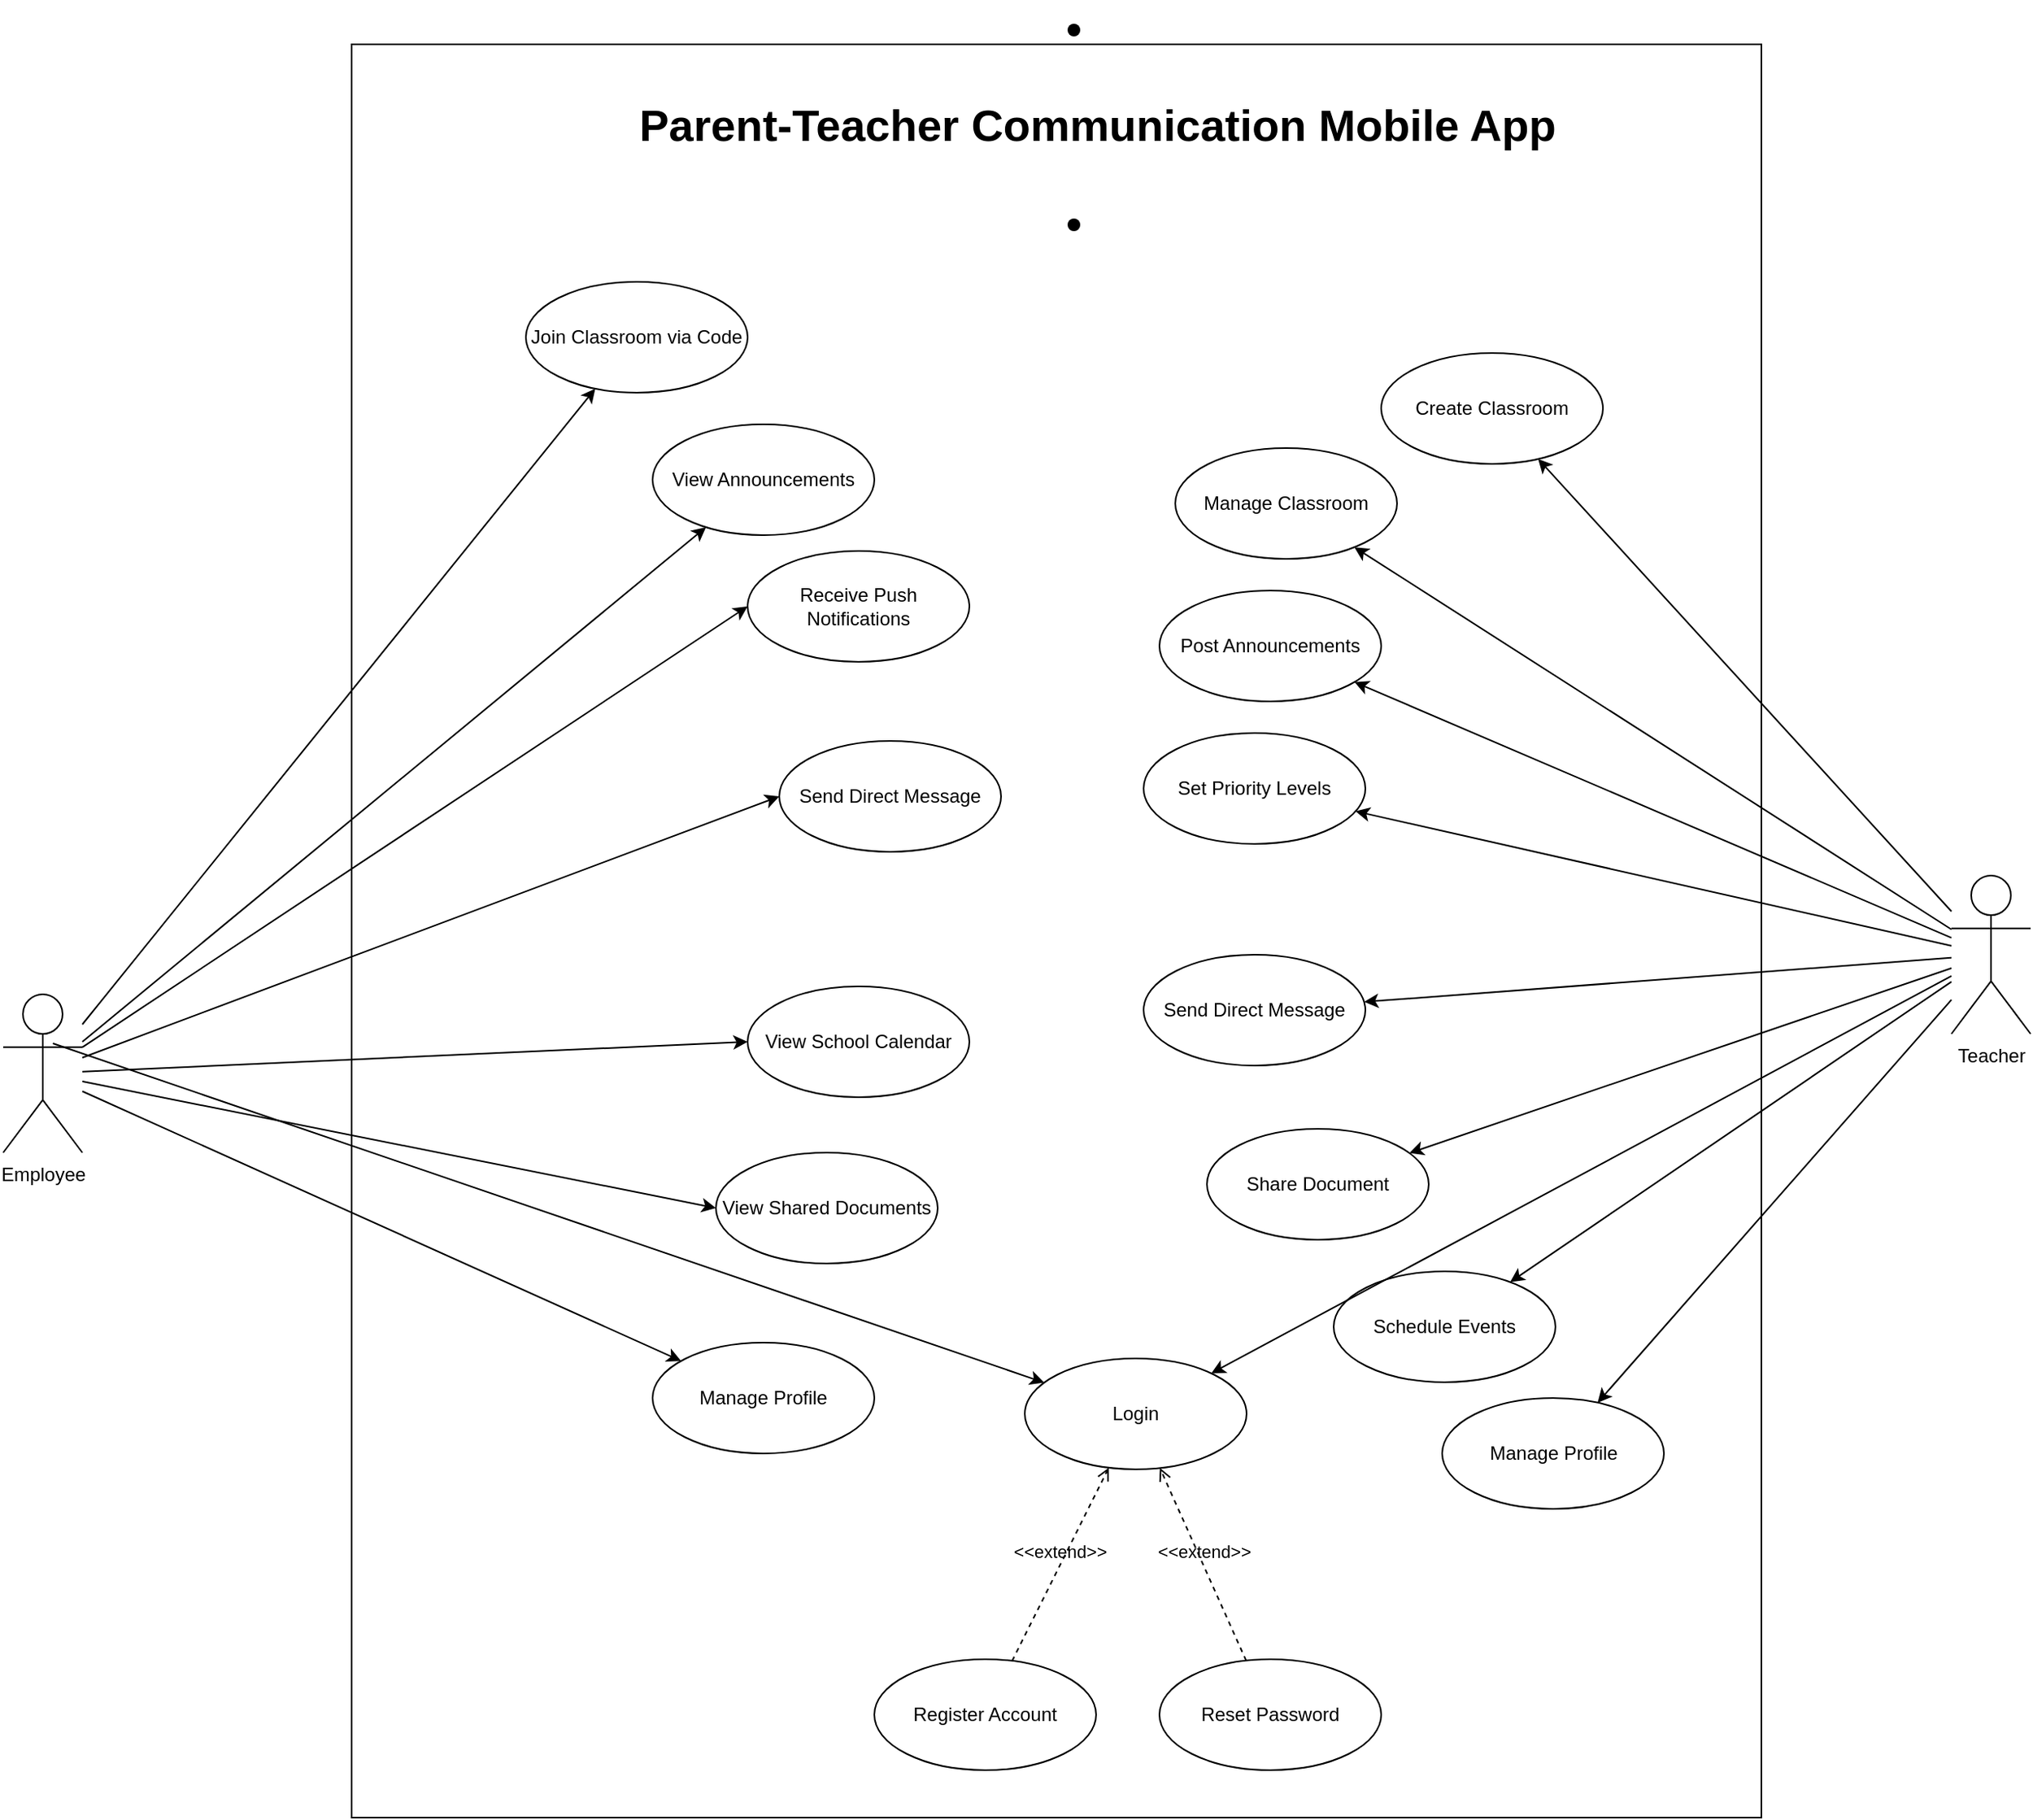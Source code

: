 <mxfile version="27.2.0" pages="3">
  <diagram name="initial" id="fPfGQbioiCVRYNzF3hgY">
    <mxGraphModel dx="2918" dy="2308" grid="1" gridSize="10" guides="1" tooltips="1" connect="1" arrows="1" fold="1" page="1" pageScale="1" pageWidth="850" pageHeight="1100" math="0" shadow="0">
      <root>
        <mxCell id="0" />
        <mxCell id="1" parent="0" />
        <mxCell id="hXhtGVc7Me_PGIMdzoVs-2" value="" style="rounded=0;whiteSpace=wrap;html=1;movable=1;resizable=1;rotatable=1;deletable=1;editable=1;locked=0;connectable=1;" parent="1" vertex="1">
          <mxGeometry x="-210" y="-640" width="890" height="1120" as="geometry" />
        </mxCell>
        <mxCell id="hXhtGVc7Me_PGIMdzoVs-3" value="&lt;li data-end=&quot;418&quot; data-start=&quot;351&quot;&gt;&lt;p data-end=&quot;418&quot; data-start=&quot;354&quot;&gt;&lt;strong style=&quot;background-color: transparent; color: light-dark(rgb(0, 0, 0), rgb(255, 255, 255));&quot; data-end=&quot;418&quot; data-start=&quot;354&quot;&gt;Parent-Teacher Communication Mobile App&lt;/strong&gt;&lt;/p&gt;&lt;/li&gt;&lt;li data-end=&quot;492&quot; data-start=&quot;419&quot;&gt;&lt;p data-end=&quot;492&quot; data-start=&quot;422&quot;&gt;&lt;/p&gt;&lt;/li&gt;" style="text;html=1;strokeColor=none;fillColor=none;align=center;verticalAlign=middle;whiteSpace=wrap;rounded=0;fontSize=28;" parent="1" vertex="1">
          <mxGeometry x="-97.5" y="-590" width="716" height="30" as="geometry" />
        </mxCell>
        <mxCell id="hXhtGVc7Me_PGIMdzoVs-4" style="rounded=0;orthogonalLoop=1;jettySize=auto;html=1;" parent="1" source="hXhtGVc7Me_PGIMdzoVs-7" target="hXhtGVc7Me_PGIMdzoVs-78" edge="1">
          <mxGeometry relative="1" as="geometry">
            <mxPoint x="560.0" y="-130" as="targetPoint" />
          </mxGeometry>
        </mxCell>
        <mxCell id="hXhtGVc7Me_PGIMdzoVs-6" style="rounded=0;orthogonalLoop=1;jettySize=auto;html=1;" parent="1" source="hXhtGVc7Me_PGIMdzoVs-7" target="hXhtGVc7Me_PGIMdzoVs-50" edge="1">
          <mxGeometry relative="1" as="geometry" />
        </mxCell>
        <mxCell id="hXhtGVc7Me_PGIMdzoVs-117" style="rounded=0;orthogonalLoop=1;jettySize=auto;html=1;" parent="1" source="hXhtGVc7Me_PGIMdzoVs-7" target="hXhtGVc7Me_PGIMdzoVs-105" edge="1">
          <mxGeometry relative="1" as="geometry" />
        </mxCell>
        <mxCell id="hXhtGVc7Me_PGIMdzoVs-121" style="rounded=0;orthogonalLoop=1;jettySize=auto;html=1;" parent="1" source="hXhtGVc7Me_PGIMdzoVs-7" target="hXhtGVc7Me_PGIMdzoVs-104" edge="1">
          <mxGeometry relative="1" as="geometry" />
        </mxCell>
        <mxCell id="hXhtGVc7Me_PGIMdzoVs-7" value="Teacher" style="shape=umlActor;verticalLabelPosition=bottom;verticalAlign=top;html=1;outlineConnect=0;" parent="1" vertex="1">
          <mxGeometry x="800" y="-115" width="50" height="100" as="geometry" />
        </mxCell>
        <mxCell id="hXhtGVc7Me_PGIMdzoVs-18" style="rounded=0;orthogonalLoop=1;jettySize=auto;html=1;entryX=0;entryY=0.5;entryDx=0;entryDy=0;" parent="1" target="hXhtGVc7Me_PGIMdzoVs-30" edge="1">
          <mxGeometry relative="1" as="geometry">
            <mxPoint x="-380" as="sourcePoint" />
          </mxGeometry>
        </mxCell>
        <mxCell id="hXhtGVc7Me_PGIMdzoVs-19" style="rounded=0;orthogonalLoop=1;jettySize=auto;html=1;entryX=0;entryY=0.5;entryDx=0;entryDy=0;" parent="1" source="hXhtGVc7Me_PGIMdzoVs-27" target="hXhtGVc7Me_PGIMdzoVs-31" edge="1">
          <mxGeometry relative="1" as="geometry">
            <mxPoint x="220" y="-70" as="sourcePoint" />
          </mxGeometry>
        </mxCell>
        <mxCell id="hXhtGVc7Me_PGIMdzoVs-20" style="rounded=0;orthogonalLoop=1;jettySize=auto;html=1;entryX=0;entryY=0.5;entryDx=0;entryDy=0;" parent="1" source="hXhtGVc7Me_PGIMdzoVs-27" target="hXhtGVc7Me_PGIMdzoVs-32" edge="1">
          <mxGeometry relative="1" as="geometry">
            <mxPoint x="290" y="-70" as="sourcePoint" />
          </mxGeometry>
        </mxCell>
        <mxCell id="hXhtGVc7Me_PGIMdzoVs-22" style="rounded=0;orthogonalLoop=1;jettySize=auto;html=1;entryX=0;entryY=0.5;entryDx=0;entryDy=0;" parent="1" source="hXhtGVc7Me_PGIMdzoVs-27" target="hXhtGVc7Me_PGIMdzoVs-35" edge="1">
          <mxGeometry relative="1" as="geometry">
            <mxPoint x="470.0" y="-135" as="targetPoint" />
          </mxGeometry>
        </mxCell>
        <mxCell id="hXhtGVc7Me_PGIMdzoVs-24" style="rounded=0;orthogonalLoop=1;jettySize=auto;html=1;" parent="1" source="hXhtGVc7Me_PGIMdzoVs-27" target="hXhtGVc7Me_PGIMdzoVs-46" edge="1">
          <mxGeometry relative="1" as="geometry" />
        </mxCell>
        <mxCell id="hXhtGVc7Me_PGIMdzoVs-25" style="rounded=0;orthogonalLoop=1;jettySize=auto;html=1;" parent="1" target="hXhtGVc7Me_PGIMdzoVs-47" edge="1">
          <mxGeometry relative="1" as="geometry">
            <mxPoint x="-380" y="-10" as="sourcePoint" />
          </mxGeometry>
        </mxCell>
        <mxCell id="hXhtGVc7Me_PGIMdzoVs-26" style="rounded=0;orthogonalLoop=1;jettySize=auto;html=1;" parent="1" source="hXhtGVc7Me_PGIMdzoVs-27" target="hXhtGVc7Me_PGIMdzoVs-33" edge="1">
          <mxGeometry relative="1" as="geometry" />
        </mxCell>
        <mxCell id="hXhtGVc7Me_PGIMdzoVs-27" value="Employee" style="shape=umlActor;verticalLabelPosition=bottom;verticalAlign=top;html=1;" parent="1" vertex="1">
          <mxGeometry x="-430" y="-40" width="50" height="100" as="geometry" />
        </mxCell>
        <mxCell id="hXhtGVc7Me_PGIMdzoVs-30" value="&lt;div&gt;Send Direct Message&lt;/div&gt;" style="ellipse;whiteSpace=wrap;html=1;" parent="1" vertex="1">
          <mxGeometry x="60" y="-200" width="140" height="70" as="geometry" />
        </mxCell>
        <mxCell id="hXhtGVc7Me_PGIMdzoVs-31" value="View School Calendar" style="ellipse;whiteSpace=wrap;html=1;" parent="1" vertex="1">
          <mxGeometry x="40" y="-45" width="140" height="70" as="geometry" />
        </mxCell>
        <mxCell id="hXhtGVc7Me_PGIMdzoVs-32" value="View Shared Documents" style="ellipse;whiteSpace=wrap;html=1;" parent="1" vertex="1">
          <mxGeometry x="20" y="60" width="140" height="70" as="geometry" />
        </mxCell>
        <mxCell id="hXhtGVc7Me_PGIMdzoVs-33" value="Manage Profile" style="ellipse;whiteSpace=wrap;html=1;" parent="1" vertex="1">
          <mxGeometry x="-20" y="180" width="140" height="70" as="geometry" />
        </mxCell>
        <mxCell id="hXhtGVc7Me_PGIMdzoVs-35" value="Receive Push Notifications" style="ellipse;whiteSpace=wrap;html=1;" parent="1" vertex="1">
          <mxGeometry x="40" y="-320" width="140" height="70" as="geometry" />
        </mxCell>
        <mxCell id="hXhtGVc7Me_PGIMdzoVs-39" value="Manage Classroom" style="ellipse;whiteSpace=wrap;html=1;" parent="1" vertex="1">
          <mxGeometry x="310" y="-385" width="140" height="70" as="geometry" />
        </mxCell>
        <mxCell id="hXhtGVc7Me_PGIMdzoVs-40" style="rounded=0;orthogonalLoop=1;jettySize=auto;html=1;" parent="1" source="hXhtGVc7Me_PGIMdzoVs-7" target="hXhtGVc7Me_PGIMdzoVs-39" edge="1">
          <mxGeometry relative="1" as="geometry">
            <mxPoint x="1137.5" y="187" as="sourcePoint" />
            <mxPoint x="957.5" y="270" as="targetPoint" />
          </mxGeometry>
        </mxCell>
        <mxCell id="hXhtGVc7Me_PGIMdzoVs-41" value="Login" style="ellipse;whiteSpace=wrap;html=1;" parent="1" vertex="1">
          <mxGeometry x="215" y="190" width="140" height="70" as="geometry" />
        </mxCell>
        <mxCell id="hXhtGVc7Me_PGIMdzoVs-46" value="Join Classroom via Code" style="ellipse;whiteSpace=wrap;html=1;" parent="1" vertex="1">
          <mxGeometry x="-100" y="-490" width="140" height="70" as="geometry" />
        </mxCell>
        <mxCell id="hXhtGVc7Me_PGIMdzoVs-47" value="View Announcements" style="ellipse;whiteSpace=wrap;html=1;" parent="1" vertex="1">
          <mxGeometry x="-20" y="-400" width="140" height="70" as="geometry" />
        </mxCell>
        <mxCell id="hXhtGVc7Me_PGIMdzoVs-50" value="Create Classroom" style="ellipse;whiteSpace=wrap;html=1;" parent="1" vertex="1">
          <mxGeometry x="440" y="-445" width="140" height="70" as="geometry" />
        </mxCell>
        <mxCell id="hXhtGVc7Me_PGIMdzoVs-78" value="Post Announcements" style="ellipse;whiteSpace=wrap;html=1;" parent="1" vertex="1">
          <mxGeometry x="300" y="-295" width="140" height="70" as="geometry" />
        </mxCell>
        <mxCell id="hXhtGVc7Me_PGIMdzoVs-104" value="Set Priority Levels" style="ellipse;whiteSpace=wrap;html=1;" parent="1" vertex="1">
          <mxGeometry x="290" y="-205" width="140" height="70" as="geometry" />
        </mxCell>
        <mxCell id="hXhtGVc7Me_PGIMdzoVs-105" value="Send Direct Message" style="ellipse;whiteSpace=wrap;html=1;" parent="1" vertex="1">
          <mxGeometry x="290" y="-65" width="140" height="70" as="geometry" />
        </mxCell>
        <mxCell id="hXhtGVc7Me_PGIMdzoVs-106" value="Share Document" style="ellipse;whiteSpace=wrap;html=1;" parent="1" vertex="1">
          <mxGeometry x="330" y="45" width="140" height="70" as="geometry" />
        </mxCell>
        <mxCell id="hXhtGVc7Me_PGIMdzoVs-107" value="Schedule Events" style="ellipse;whiteSpace=wrap;html=1;" parent="1" vertex="1">
          <mxGeometry x="410" y="135" width="140" height="70" as="geometry" />
        </mxCell>
        <mxCell id="hXhtGVc7Me_PGIMdzoVs-108" value="Manage Profile" style="ellipse;whiteSpace=wrap;html=1;" parent="1" vertex="1">
          <mxGeometry x="478.5" y="215" width="140" height="70" as="geometry" />
        </mxCell>
        <mxCell id="hXhtGVc7Me_PGIMdzoVs-109" value="Register Account" style="ellipse;whiteSpace=wrap;html=1;" parent="1" vertex="1">
          <mxGeometry x="120" y="380" width="140" height="70" as="geometry" />
        </mxCell>
        <mxCell id="hXhtGVc7Me_PGIMdzoVs-112" value="&amp;lt;&amp;lt;extend&amp;gt;&amp;gt;" style="html=1;verticalAlign=bottom;labelBackgroundColor=none;endArrow=open;endFill=0;dashed=1;rounded=0;strokeWidth=1;" parent="1" source="hXhtGVc7Me_PGIMdzoVs-109" target="hXhtGVc7Me_PGIMdzoVs-41" edge="1">
          <mxGeometry x="-0.009" width="160" relative="1" as="geometry">
            <mxPoint x="214" y="-75" as="sourcePoint" />
            <mxPoint x="325" y="-50" as="targetPoint" />
            <mxPoint as="offset" />
          </mxGeometry>
        </mxCell>
        <mxCell id="hXhtGVc7Me_PGIMdzoVs-113" value="Reset Password" style="ellipse;whiteSpace=wrap;html=1;" parent="1" vertex="1">
          <mxGeometry x="300" y="380" width="140" height="70" as="geometry" />
        </mxCell>
        <mxCell id="hXhtGVc7Me_PGIMdzoVs-114" value="&amp;lt;&amp;lt;extend&amp;gt;&amp;gt;" style="html=1;verticalAlign=bottom;labelBackgroundColor=none;endArrow=open;endFill=0;dashed=1;rounded=0;strokeWidth=1;" parent="1" source="hXhtGVc7Me_PGIMdzoVs-113" target="hXhtGVc7Me_PGIMdzoVs-41" edge="1">
          <mxGeometry x="-0.009" width="160" relative="1" as="geometry">
            <mxPoint x="363" y="283" as="sourcePoint" />
            <mxPoint x="422" y="217" as="targetPoint" />
            <mxPoint as="offset" />
          </mxGeometry>
        </mxCell>
        <mxCell id="hXhtGVc7Me_PGIMdzoVs-118" style="rounded=0;orthogonalLoop=1;jettySize=auto;html=1;" parent="1" source="hXhtGVc7Me_PGIMdzoVs-7" target="hXhtGVc7Me_PGIMdzoVs-106" edge="1">
          <mxGeometry relative="1" as="geometry">
            <mxPoint x="810" y="-53" as="sourcePoint" />
            <mxPoint x="439" y="-25" as="targetPoint" />
          </mxGeometry>
        </mxCell>
        <mxCell id="hXhtGVc7Me_PGIMdzoVs-119" style="rounded=0;orthogonalLoop=1;jettySize=auto;html=1;" parent="1" source="hXhtGVc7Me_PGIMdzoVs-7" target="hXhtGVc7Me_PGIMdzoVs-107" edge="1">
          <mxGeometry relative="1" as="geometry">
            <mxPoint x="820" y="-43" as="sourcePoint" />
            <mxPoint x="469" y="71" as="targetPoint" />
          </mxGeometry>
        </mxCell>
        <mxCell id="hXhtGVc7Me_PGIMdzoVs-120" style="rounded=0;orthogonalLoop=1;jettySize=auto;html=1;" parent="1" source="hXhtGVc7Me_PGIMdzoVs-7" target="hXhtGVc7Me_PGIMdzoVs-108" edge="1">
          <mxGeometry relative="1" as="geometry">
            <mxPoint x="830" y="-33" as="sourcePoint" />
            <mxPoint x="534" y="153" as="targetPoint" />
          </mxGeometry>
        </mxCell>
        <mxCell id="hXhtGVc7Me_PGIMdzoVs-122" style="rounded=0;orthogonalLoop=1;jettySize=auto;html=1;" parent="1" source="hXhtGVc7Me_PGIMdzoVs-7" target="hXhtGVc7Me_PGIMdzoVs-41" edge="1">
          <mxGeometry relative="1" as="geometry">
            <mxPoint x="1260" y="-76" as="sourcePoint" />
            <mxPoint x="884" y="-161" as="targetPoint" />
          </mxGeometry>
        </mxCell>
        <mxCell id="hXhtGVc7Me_PGIMdzoVs-123" style="rounded=0;orthogonalLoop=1;jettySize=auto;html=1;exitX=0.628;exitY=0.31;exitDx=0;exitDy=0;exitPerimeter=0;" parent="1" source="hXhtGVc7Me_PGIMdzoVs-27" target="hXhtGVc7Me_PGIMdzoVs-41" edge="1">
          <mxGeometry relative="1" as="geometry">
            <mxPoint x="-370" y="10" as="sourcePoint" />
            <mxPoint x="70" y="-155" as="targetPoint" />
          </mxGeometry>
        </mxCell>
      </root>
    </mxGraphModel>
  </diagram>
  <diagram name="initialv2" id="fVvwK9hB6NUy1kVA2rcM">
    <mxGraphModel dx="1426" dy="831" grid="1" gridSize="10" guides="1" tooltips="1" connect="1" arrows="1" fold="1" page="1" pageScale="1" pageWidth="850" pageHeight="1100" math="0" shadow="0">
      <root>
        <mxCell id="0" />
        <mxCell id="1" parent="0" />
        <mxCell id="ovWVx2ytmTRpoBnnrlcp-1" value="Calculating salaries, wages, bonuses, and deductions" style="shape=note;whiteSpace=wrap;html=1;backgroundOutline=1;darkOpacity=0.05;fontSize=2;" parent="1" vertex="1">
          <mxGeometry x="890" y="650" width="60" height="10" as="geometry" />
        </mxCell>
        <mxCell id="ovWVx2ytmTRpoBnnrlcp-2" value="" style="rounded=0;whiteSpace=wrap;html=1;" parent="1" vertex="1">
          <mxGeometry width="1700" height="2200" as="geometry" />
        </mxCell>
        <mxCell id="ovWVx2ytmTRpoBnnrlcp-3" value="" style="rounded=0;whiteSpace=wrap;html=1;fillColor=#cdeb8b;strokeColor=#36393d;" parent="1" vertex="1">
          <mxGeometry x="430" y="410" width="740" height="1260" as="geometry" />
        </mxCell>
        <mxCell id="ovWVx2ytmTRpoBnnrlcp-4" value="&lt;font style=&quot;font-size: 28px;&quot;&gt;&lt;b style=&quot;font-size: 28px;&quot;&gt;MotorPH Payroll System&lt;/b&gt;&lt;/font&gt;" style="text;html=1;strokeColor=none;fillColor=none;align=center;verticalAlign=middle;whiteSpace=wrap;rounded=0;fontSize=28;" parent="1" vertex="1">
          <mxGeometry x="455" y="430" width="695" height="30" as="geometry" />
        </mxCell>
        <mxCell id="ovWVx2ytmTRpoBnnrlcp-5" style="rounded=0;orthogonalLoop=1;jettySize=auto;html=1;entryX=1;entryY=0.5;entryDx=0;entryDy=0;" parent="1" source="ovWVx2ytmTRpoBnnrlcp-6" target="ovWVx2ytmTRpoBnnrlcp-28" edge="1">
          <mxGeometry relative="1" as="geometry" />
        </mxCell>
        <mxCell id="ovWVx2ytmTRpoBnnrlcp-6" value="Payroll Staff" style="shape=umlActor;verticalLabelPosition=bottom;verticalAlign=top;html=1;outlineConnect=0;" parent="1" vertex="1">
          <mxGeometry x="1224" y="650" width="30" height="60" as="geometry" />
        </mxCell>
        <mxCell id="ovWVx2ytmTRpoBnnrlcp-7" style="rounded=0;orthogonalLoop=1;jettySize=auto;html=1;entryX=1;entryY=0.5;entryDx=0;entryDy=0;" parent="1" source="ovWVx2ytmTRpoBnnrlcp-9" target="ovWVx2ytmTRpoBnnrlcp-21" edge="1">
          <mxGeometry relative="1" as="geometry" />
        </mxCell>
        <mxCell id="ovWVx2ytmTRpoBnnrlcp-8" style="rounded=0;orthogonalLoop=1;jettySize=auto;html=1;entryX=1;entryY=0.5;entryDx=0;entryDy=0;" parent="1" source="ovWVx2ytmTRpoBnnrlcp-9" target="ovWVx2ytmTRpoBnnrlcp-27" edge="1">
          <mxGeometry relative="1" as="geometry">
            <mxPoint x="1230" y="1110" as="sourcePoint" />
          </mxGeometry>
        </mxCell>
        <mxCell id="ovWVx2ytmTRpoBnnrlcp-9" value="Payroll Manager" style="shape=umlActor;verticalLabelPosition=bottom;verticalAlign=top;html=1;outlineConnect=0;" parent="1" vertex="1">
          <mxGeometry x="1224" y="1100" width="30" height="60" as="geometry" />
        </mxCell>
        <mxCell id="ovWVx2ytmTRpoBnnrlcp-10" value="Payroll Team Lead" style="shape=umlActor;verticalLabelPosition=bottom;verticalAlign=top;html=1;outlineConnect=0;" parent="1" vertex="1">
          <mxGeometry x="1224" y="815" width="30" height="60" as="geometry" />
        </mxCell>
        <mxCell id="ovWVx2ytmTRpoBnnrlcp-11" style="rounded=0;orthogonalLoop=1;jettySize=auto;html=1;entryX=0;entryY=0.5;entryDx=0;entryDy=0;exitX=1;exitY=0.333;exitDx=0;exitDy=0;exitPerimeter=0;" parent="1" source="ovWVx2ytmTRpoBnnrlcp-16" target="ovWVx2ytmTRpoBnnrlcp-22" edge="1">
          <mxGeometry relative="1" as="geometry" />
        </mxCell>
        <mxCell id="ovWVx2ytmTRpoBnnrlcp-12" style="rounded=0;orthogonalLoop=1;jettySize=auto;html=1;entryX=0;entryY=0.5;entryDx=0;entryDy=0;" parent="1" source="ovWVx2ytmTRpoBnnrlcp-16" target="ovWVx2ytmTRpoBnnrlcp-23" edge="1">
          <mxGeometry relative="1" as="geometry">
            <mxPoint x="310" y="870" as="sourcePoint" />
          </mxGeometry>
        </mxCell>
        <mxCell id="ovWVx2ytmTRpoBnnrlcp-13" style="rounded=0;orthogonalLoop=1;jettySize=auto;html=1;entryX=0;entryY=0.5;entryDx=0;entryDy=0;" parent="1" source="ovWVx2ytmTRpoBnnrlcp-16" target="ovWVx2ytmTRpoBnnrlcp-24" edge="1">
          <mxGeometry relative="1" as="geometry">
            <mxPoint x="380" y="870" as="sourcePoint" />
          </mxGeometry>
        </mxCell>
        <mxCell id="ovWVx2ytmTRpoBnnrlcp-14" style="rounded=0;orthogonalLoop=1;jettySize=auto;html=1;entryX=0;entryY=0.5;entryDx=0;entryDy=0;" parent="1" source="ovWVx2ytmTRpoBnnrlcp-16" target="ovWVx2ytmTRpoBnnrlcp-17" edge="1">
          <mxGeometry relative="1" as="geometry">
            <mxPoint x="370" y="870" as="sourcePoint" />
          </mxGeometry>
        </mxCell>
        <mxCell id="ovWVx2ytmTRpoBnnrlcp-15" style="rounded=0;orthogonalLoop=1;jettySize=auto;html=1;entryX=0;entryY=0.5;entryDx=0;entryDy=0;" parent="1" source="ovWVx2ytmTRpoBnnrlcp-16" target="ovWVx2ytmTRpoBnnrlcp-31" edge="1">
          <mxGeometry relative="1" as="geometry" />
        </mxCell>
        <mxCell id="ovWVx2ytmTRpoBnnrlcp-16" value="Employee" style="shape=umlActor;verticalLabelPosition=bottom;verticalAlign=top;html=1;" parent="1" vertex="1">
          <mxGeometry x="280" y="850" width="30" height="60" as="geometry" />
        </mxCell>
        <mxCell id="ovWVx2ytmTRpoBnnrlcp-17" value="Create Leave Request" style="ellipse;whiteSpace=wrap;html=1;" parent="1" vertex="1">
          <mxGeometry x="455" y="1040" width="140" height="70" as="geometry" />
        </mxCell>
        <mxCell id="ovWVx2ytmTRpoBnnrlcp-18" style="rounded=0;orthogonalLoop=1;jettySize=auto;html=1;entryX=1;entryY=0.5;entryDx=0;entryDy=0;" parent="1" source="ovWVx2ytmTRpoBnnrlcp-20" target="ovWVx2ytmTRpoBnnrlcp-25" edge="1">
          <mxGeometry relative="1" as="geometry" />
        </mxCell>
        <mxCell id="ovWVx2ytmTRpoBnnrlcp-19" style="rounded=0;orthogonalLoop=1;jettySize=auto;html=1;" parent="1" source="ovWVx2ytmTRpoBnnrlcp-20" target="ovWVx2ytmTRpoBnnrlcp-29" edge="1">
          <mxGeometry relative="1" as="geometry">
            <mxPoint x="1210" y="1460" as="sourcePoint" />
          </mxGeometry>
        </mxCell>
        <mxCell id="ovWVx2ytmTRpoBnnrlcp-20" value="System" style="shape=umlActor;verticalLabelPosition=bottom;verticalAlign=top;html=1;outlineConnect=0;" parent="1" vertex="1">
          <mxGeometry x="1230" y="1580" width="30" height="60" as="geometry" />
        </mxCell>
        <mxCell id="ovWVx2ytmTRpoBnnrlcp-21" value="Manage Leave Request" style="ellipse;whiteSpace=wrap;html=1;" parent="1" vertex="1">
          <mxGeometry x="850" y="1040" width="140" height="70" as="geometry" />
        </mxCell>
        <mxCell id="ovWVx2ytmTRpoBnnrlcp-22" value="View Account" style="ellipse;whiteSpace=wrap;html=1;" parent="1" vertex="1">
          <mxGeometry x="480" y="690" width="140" height="70" as="geometry" />
        </mxCell>
        <mxCell id="ovWVx2ytmTRpoBnnrlcp-23" value="View Leave Credits&amp;nbsp;" style="ellipse;whiteSpace=wrap;html=1;" parent="1" vertex="1">
          <mxGeometry x="580" y="865" width="140" height="70" as="geometry" />
        </mxCell>
        <mxCell id="ovWVx2ytmTRpoBnnrlcp-24" value="View Payroll Information" style="ellipse;whiteSpace=wrap;html=1;" parent="1" vertex="1">
          <mxGeometry x="530" y="960" width="140" height="70" as="geometry" />
        </mxCell>
        <mxCell id="ovWVx2ytmTRpoBnnrlcp-25" value="Check the Current Year&#39;s Remaining Credits" style="ellipse;whiteSpace=wrap;html=1;" parent="1" vertex="1">
          <mxGeometry x="570" y="1380" width="140" height="70" as="geometry" />
        </mxCell>
        <mxCell id="ovWVx2ytmTRpoBnnrlcp-26" value="&amp;lt;&amp;lt;include&amp;gt;&amp;gt;" style="html=1;verticalAlign=bottom;labelBackgroundColor=none;endArrow=open;endFill=0;dashed=1;rounded=0;strokeWidth=1;" parent="1" source="ovWVx2ytmTRpoBnnrlcp-17" target="ovWVx2ytmTRpoBnnrlcp-25" edge="1">
          <mxGeometry width="160" relative="1" as="geometry">
            <mxPoint x="470" y="1160" as="sourcePoint" />
            <mxPoint x="630" y="1160" as="targetPoint" />
            <mxPoint as="offset" />
          </mxGeometry>
        </mxCell>
        <mxCell id="ovWVx2ytmTRpoBnnrlcp-27" value="Monthly Payroll Salary Report" style="ellipse;whiteSpace=wrap;html=1;" parent="1" vertex="1">
          <mxGeometry x="920" y="1160" width="140" height="70" as="geometry" />
        </mxCell>
        <mxCell id="ovWVx2ytmTRpoBnnrlcp-28" value="Prepare Payslip" style="ellipse;whiteSpace=wrap;html=1;" parent="1" vertex="1">
          <mxGeometry x="850" y="605" width="140" height="70" as="geometry" />
        </mxCell>
        <mxCell id="ovWVx2ytmTRpoBnnrlcp-29" value="Generate Salary" style="ellipse;whiteSpace=wrap;html=1;" parent="1" vertex="1">
          <mxGeometry x="710" y="1110" width="140" height="70" as="geometry" />
        </mxCell>
        <mxCell id="ovWVx2ytmTRpoBnnrlcp-30" value="&amp;lt;&amp;lt;include&amp;gt;&amp;gt;" style="html=1;verticalAlign=bottom;labelBackgroundColor=none;endArrow=open;endFill=0;dashed=1;rounded=0;strokeWidth=1;" parent="1" source="ovWVx2ytmTRpoBnnrlcp-28" target="ovWVx2ytmTRpoBnnrlcp-29" edge="1">
          <mxGeometry x="-0.662" y="1" width="160" relative="1" as="geometry">
            <mxPoint x="670" y="1000" as="sourcePoint" />
            <mxPoint x="745" y="1300" as="targetPoint" />
            <mxPoint as="offset" />
            <Array as="points">
              <mxPoint x="840" y="740" />
            </Array>
          </mxGeometry>
        </mxCell>
        <mxCell id="ovWVx2ytmTRpoBnnrlcp-31" value="Login" style="ellipse;whiteSpace=wrap;html=1;" parent="1" vertex="1">
          <mxGeometry x="560" y="770" width="140" height="70" as="geometry" />
        </mxCell>
        <mxCell id="ovWVx2ytmTRpoBnnrlcp-32" value="&amp;lt;&amp;lt;extend&amp;gt;&amp;gt;" style="html=1;verticalAlign=bottom;labelBackgroundColor=none;endArrow=open;endFill=0;dashed=1;rounded=0;" parent="1" source="ovWVx2ytmTRpoBnnrlcp-31" target="ovWVx2ytmTRpoBnnrlcp-33" edge="1">
          <mxGeometry width="160" relative="1" as="geometry">
            <mxPoint x="680" y="690" as="sourcePoint" />
            <mxPoint x="840" y="690" as="targetPoint" />
          </mxGeometry>
        </mxCell>
        <mxCell id="ovWVx2ytmTRpoBnnrlcp-33" value="Reset Password" style="ellipse;whiteSpace=wrap;html=1;" parent="1" vertex="1">
          <mxGeometry x="680" y="620" width="140" height="70" as="geometry" />
        </mxCell>
        <mxCell id="ovWVx2ytmTRpoBnnrlcp-34" value="Generate Deduction" style="ellipse;whiteSpace=wrap;html=1;" parent="1" vertex="1">
          <mxGeometry x="650" y="1260" width="140" height="70" as="geometry" />
        </mxCell>
        <mxCell id="ovWVx2ytmTRpoBnnrlcp-35" value="&amp;lt;&amp;lt;include&amp;gt;&amp;gt;" style="html=1;verticalAlign=bottom;labelBackgroundColor=none;endArrow=open;endFill=0;dashed=1;rounded=0;strokeWidth=1;" parent="1" source="ovWVx2ytmTRpoBnnrlcp-29" target="ovWVx2ytmTRpoBnnrlcp-34" edge="1">
          <mxGeometry width="160" relative="1" as="geometry">
            <mxPoint x="605" y="1085" as="sourcePoint" />
            <mxPoint x="660" y="1435" as="targetPoint" />
            <mxPoint as="offset" />
          </mxGeometry>
        </mxCell>
        <mxCell id="ovWVx2ytmTRpoBnnrlcp-36" value="Modify Personal Information" style="ellipse;whiteSpace=wrap;html=1;" parent="1" vertex="1">
          <mxGeometry x="580" y="535" width="140" height="70" as="geometry" />
        </mxCell>
        <mxCell id="ovWVx2ytmTRpoBnnrlcp-37" value="&amp;lt;&amp;lt;extend&amp;gt;&amp;gt;" style="html=1;verticalAlign=bottom;labelBackgroundColor=none;endArrow=open;endFill=0;dashed=1;rounded=0;" parent="1" source="ovWVx2ytmTRpoBnnrlcp-22" target="ovWVx2ytmTRpoBnnrlcp-36" edge="1">
          <mxGeometry width="160" relative="1" as="geometry">
            <mxPoint x="602" y="690" as="sourcePoint" />
            <mxPoint x="670" y="604" as="targetPoint" />
          </mxGeometry>
        </mxCell>
        <mxCell id="ovWVx2ytmTRpoBnnrlcp-38" value="Approve Payslip" style="ellipse;whiteSpace=wrap;html=1;" parent="1" vertex="1">
          <mxGeometry x="950" y="810" width="140" height="70" as="geometry" />
        </mxCell>
        <mxCell id="ovWVx2ytmTRpoBnnrlcp-39" style="rounded=0;orthogonalLoop=1;jettySize=auto;html=1;" parent="1" source="ovWVx2ytmTRpoBnnrlcp-10" target="ovWVx2ytmTRpoBnnrlcp-38" edge="1">
          <mxGeometry relative="1" as="geometry">
            <mxPoint x="1234" y="906" as="sourcePoint" />
            <mxPoint x="1110" y="875" as="targetPoint" />
          </mxGeometry>
        </mxCell>
        <mxCell id="ovWVx2ytmTRpoBnnrlcp-40" style="rounded=0;orthogonalLoop=1;jettySize=auto;html=1;" parent="1" source="ovWVx2ytmTRpoBnnrlcp-9" target="ovWVx2ytmTRpoBnnrlcp-38" edge="1">
          <mxGeometry relative="1" as="geometry">
            <mxPoint x="1234" y="913" as="sourcePoint" />
            <mxPoint x="1095" y="942" as="targetPoint" />
          </mxGeometry>
        </mxCell>
      </root>
    </mxGraphModel>
  </diagram>
  <diagram name="venn diagram" id="0H_xEJhO5j-mSmX3Duza">
    <mxGraphModel dx="2593" dy="2611" grid="1" gridSize="10" guides="1" tooltips="1" connect="1" arrows="1" fold="1" page="1" pageScale="1" pageWidth="850" pageHeight="1100" math="0" shadow="0">
      <root>
        <mxCell id="0" />
        <mxCell id="1" parent="0" />
        <mxCell id="JpZl0v4MXS7x5yWovOg6-4" value="Payroll Administrator" style="ellipse;whiteSpace=wrap;html=1;aspect=fixed;fillColor=none;" vertex="1" parent="1">
          <mxGeometry x="400" y="50" width="540" height="540" as="geometry" />
        </mxCell>
        <mxCell id="JpZl0v4MXS7x5yWovOg6-5" value="HR Administrator" style="ellipse;whiteSpace=wrap;html=1;aspect=fixed;fillColor=none;" vertex="1" parent="1">
          <mxGeometry y="50" width="540" height="540" as="geometry" />
        </mxCell>
        <mxCell id="JpZl0v4MXS7x5yWovOg6-6" value="Employee" style="ellipse;whiteSpace=wrap;html=1;aspect=fixed;fillColor=none;" vertex="1" parent="1">
          <mxGeometry x="220" y="-290" width="540" height="540" as="geometry" />
        </mxCell>
      </root>
    </mxGraphModel>
  </diagram>
</mxfile>
